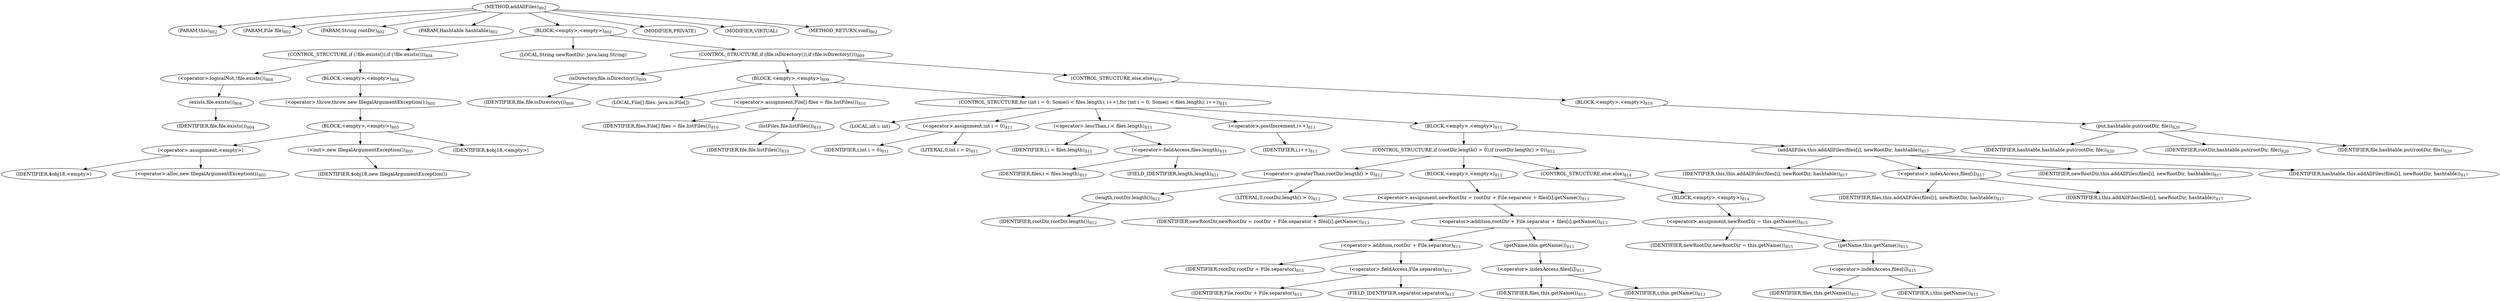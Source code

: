 digraph "addAllFiles" {  
"1709" [label = <(METHOD,addAllFiles)<SUB>802</SUB>> ]
"63" [label = <(PARAM,this)<SUB>802</SUB>> ]
"1710" [label = <(PARAM,File file)<SUB>802</SUB>> ]
"1711" [label = <(PARAM,String rootDir)<SUB>802</SUB>> ]
"1712" [label = <(PARAM,Hashtable hashtable)<SUB>802</SUB>> ]
"1713" [label = <(BLOCK,&lt;empty&gt;,&lt;empty&gt;)<SUB>802</SUB>> ]
"1714" [label = <(CONTROL_STRUCTURE,if (!file.exists()),if (!file.exists()))<SUB>804</SUB>> ]
"1715" [label = <(&lt;operator&gt;.logicalNot,!file.exists())<SUB>804</SUB>> ]
"1716" [label = <(exists,file.exists())<SUB>804</SUB>> ]
"1717" [label = <(IDENTIFIER,file,file.exists())<SUB>804</SUB>> ]
"1718" [label = <(BLOCK,&lt;empty&gt;,&lt;empty&gt;)<SUB>804</SUB>> ]
"1719" [label = <(&lt;operator&gt;.throw,throw new IllegalArgumentException();)<SUB>805</SUB>> ]
"1720" [label = <(BLOCK,&lt;empty&gt;,&lt;empty&gt;)<SUB>805</SUB>> ]
"1721" [label = <(&lt;operator&gt;.assignment,&lt;empty&gt;)> ]
"1722" [label = <(IDENTIFIER,$obj18,&lt;empty&gt;)> ]
"1723" [label = <(&lt;operator&gt;.alloc,new IllegalArgumentException())<SUB>805</SUB>> ]
"1724" [label = <(&lt;init&gt;,new IllegalArgumentException())<SUB>805</SUB>> ]
"1725" [label = <(IDENTIFIER,$obj18,new IllegalArgumentException())> ]
"1726" [label = <(IDENTIFIER,$obj18,&lt;empty&gt;)> ]
"1727" [label = <(LOCAL,String newRootDir: java.lang.String)> ]
"1728" [label = <(CONTROL_STRUCTURE,if (file.isDirectory()),if (file.isDirectory()))<SUB>809</SUB>> ]
"1729" [label = <(isDirectory,file.isDirectory())<SUB>809</SUB>> ]
"1730" [label = <(IDENTIFIER,file,file.isDirectory())<SUB>809</SUB>> ]
"1731" [label = <(BLOCK,&lt;empty&gt;,&lt;empty&gt;)<SUB>809</SUB>> ]
"1732" [label = <(LOCAL,File[] files: java.io.File[])> ]
"1733" [label = <(&lt;operator&gt;.assignment,File[] files = file.listFiles())<SUB>810</SUB>> ]
"1734" [label = <(IDENTIFIER,files,File[] files = file.listFiles())<SUB>810</SUB>> ]
"1735" [label = <(listFiles,file.listFiles())<SUB>810</SUB>> ]
"1736" [label = <(IDENTIFIER,file,file.listFiles())<SUB>810</SUB>> ]
"1737" [label = <(CONTROL_STRUCTURE,for (int i = 0; Some(i &lt; files.length); i++),for (int i = 0; Some(i &lt; files.length); i++))<SUB>811</SUB>> ]
"1738" [label = <(LOCAL,int i: int)> ]
"1739" [label = <(&lt;operator&gt;.assignment,int i = 0)<SUB>811</SUB>> ]
"1740" [label = <(IDENTIFIER,i,int i = 0)<SUB>811</SUB>> ]
"1741" [label = <(LITERAL,0,int i = 0)<SUB>811</SUB>> ]
"1742" [label = <(&lt;operator&gt;.lessThan,i &lt; files.length)<SUB>811</SUB>> ]
"1743" [label = <(IDENTIFIER,i,i &lt; files.length)<SUB>811</SUB>> ]
"1744" [label = <(&lt;operator&gt;.fieldAccess,files.length)<SUB>811</SUB>> ]
"1745" [label = <(IDENTIFIER,files,i &lt; files.length)<SUB>811</SUB>> ]
"1746" [label = <(FIELD_IDENTIFIER,length,length)<SUB>811</SUB>> ]
"1747" [label = <(&lt;operator&gt;.postIncrement,i++)<SUB>811</SUB>> ]
"1748" [label = <(IDENTIFIER,i,i++)<SUB>811</SUB>> ]
"1749" [label = <(BLOCK,&lt;empty&gt;,&lt;empty&gt;)<SUB>811</SUB>> ]
"1750" [label = <(CONTROL_STRUCTURE,if (rootDir.length() &gt; 0),if (rootDir.length() &gt; 0))<SUB>812</SUB>> ]
"1751" [label = <(&lt;operator&gt;.greaterThan,rootDir.length() &gt; 0)<SUB>812</SUB>> ]
"1752" [label = <(length,rootDir.length())<SUB>812</SUB>> ]
"1753" [label = <(IDENTIFIER,rootDir,rootDir.length())<SUB>812</SUB>> ]
"1754" [label = <(LITERAL,0,rootDir.length() &gt; 0)<SUB>812</SUB>> ]
"1755" [label = <(BLOCK,&lt;empty&gt;,&lt;empty&gt;)<SUB>812</SUB>> ]
"1756" [label = <(&lt;operator&gt;.assignment,newRootDir = rootDir + File.separator + files[i].getName())<SUB>813</SUB>> ]
"1757" [label = <(IDENTIFIER,newRootDir,newRootDir = rootDir + File.separator + files[i].getName())<SUB>813</SUB>> ]
"1758" [label = <(&lt;operator&gt;.addition,rootDir + File.separator + files[i].getName())<SUB>813</SUB>> ]
"1759" [label = <(&lt;operator&gt;.addition,rootDir + File.separator)<SUB>813</SUB>> ]
"1760" [label = <(IDENTIFIER,rootDir,rootDir + File.separator)<SUB>813</SUB>> ]
"1761" [label = <(&lt;operator&gt;.fieldAccess,File.separator)<SUB>813</SUB>> ]
"1762" [label = <(IDENTIFIER,File,rootDir + File.separator)<SUB>813</SUB>> ]
"1763" [label = <(FIELD_IDENTIFIER,separator,separator)<SUB>813</SUB>> ]
"1764" [label = <(getName,this.getName())<SUB>813</SUB>> ]
"1765" [label = <(&lt;operator&gt;.indexAccess,files[i])<SUB>813</SUB>> ]
"1766" [label = <(IDENTIFIER,files,this.getName())<SUB>813</SUB>> ]
"1767" [label = <(IDENTIFIER,i,this.getName())<SUB>813</SUB>> ]
"1768" [label = <(CONTROL_STRUCTURE,else,else)<SUB>814</SUB>> ]
"1769" [label = <(BLOCK,&lt;empty&gt;,&lt;empty&gt;)<SUB>814</SUB>> ]
"1770" [label = <(&lt;operator&gt;.assignment,newRootDir = this.getName())<SUB>815</SUB>> ]
"1771" [label = <(IDENTIFIER,newRootDir,newRootDir = this.getName())<SUB>815</SUB>> ]
"1772" [label = <(getName,this.getName())<SUB>815</SUB>> ]
"1773" [label = <(&lt;operator&gt;.indexAccess,files[i])<SUB>815</SUB>> ]
"1774" [label = <(IDENTIFIER,files,this.getName())<SUB>815</SUB>> ]
"1775" [label = <(IDENTIFIER,i,this.getName())<SUB>815</SUB>> ]
"1776" [label = <(addAllFiles,this.addAllFiles(files[i], newRootDir, hashtable))<SUB>817</SUB>> ]
"62" [label = <(IDENTIFIER,this,this.addAllFiles(files[i], newRootDir, hashtable))<SUB>817</SUB>> ]
"1777" [label = <(&lt;operator&gt;.indexAccess,files[i])<SUB>817</SUB>> ]
"1778" [label = <(IDENTIFIER,files,this.addAllFiles(files[i], newRootDir, hashtable))<SUB>817</SUB>> ]
"1779" [label = <(IDENTIFIER,i,this.addAllFiles(files[i], newRootDir, hashtable))<SUB>817</SUB>> ]
"1780" [label = <(IDENTIFIER,newRootDir,this.addAllFiles(files[i], newRootDir, hashtable))<SUB>817</SUB>> ]
"1781" [label = <(IDENTIFIER,hashtable,this.addAllFiles(files[i], newRootDir, hashtable))<SUB>817</SUB>> ]
"1782" [label = <(CONTROL_STRUCTURE,else,else)<SUB>819</SUB>> ]
"1783" [label = <(BLOCK,&lt;empty&gt;,&lt;empty&gt;)<SUB>819</SUB>> ]
"1784" [label = <(put,hashtable.put(rootDir, file))<SUB>820</SUB>> ]
"1785" [label = <(IDENTIFIER,hashtable,hashtable.put(rootDir, file))<SUB>820</SUB>> ]
"1786" [label = <(IDENTIFIER,rootDir,hashtable.put(rootDir, file))<SUB>820</SUB>> ]
"1787" [label = <(IDENTIFIER,file,hashtable.put(rootDir, file))<SUB>820</SUB>> ]
"1788" [label = <(MODIFIER,PRIVATE)> ]
"1789" [label = <(MODIFIER,VIRTUAL)> ]
"1790" [label = <(METHOD_RETURN,void)<SUB>802</SUB>> ]
  "1709" -> "63" 
  "1709" -> "1710" 
  "1709" -> "1711" 
  "1709" -> "1712" 
  "1709" -> "1713" 
  "1709" -> "1788" 
  "1709" -> "1789" 
  "1709" -> "1790" 
  "1713" -> "1714" 
  "1713" -> "1727" 
  "1713" -> "1728" 
  "1714" -> "1715" 
  "1714" -> "1718" 
  "1715" -> "1716" 
  "1716" -> "1717" 
  "1718" -> "1719" 
  "1719" -> "1720" 
  "1720" -> "1721" 
  "1720" -> "1724" 
  "1720" -> "1726" 
  "1721" -> "1722" 
  "1721" -> "1723" 
  "1724" -> "1725" 
  "1728" -> "1729" 
  "1728" -> "1731" 
  "1728" -> "1782" 
  "1729" -> "1730" 
  "1731" -> "1732" 
  "1731" -> "1733" 
  "1731" -> "1737" 
  "1733" -> "1734" 
  "1733" -> "1735" 
  "1735" -> "1736" 
  "1737" -> "1738" 
  "1737" -> "1739" 
  "1737" -> "1742" 
  "1737" -> "1747" 
  "1737" -> "1749" 
  "1739" -> "1740" 
  "1739" -> "1741" 
  "1742" -> "1743" 
  "1742" -> "1744" 
  "1744" -> "1745" 
  "1744" -> "1746" 
  "1747" -> "1748" 
  "1749" -> "1750" 
  "1749" -> "1776" 
  "1750" -> "1751" 
  "1750" -> "1755" 
  "1750" -> "1768" 
  "1751" -> "1752" 
  "1751" -> "1754" 
  "1752" -> "1753" 
  "1755" -> "1756" 
  "1756" -> "1757" 
  "1756" -> "1758" 
  "1758" -> "1759" 
  "1758" -> "1764" 
  "1759" -> "1760" 
  "1759" -> "1761" 
  "1761" -> "1762" 
  "1761" -> "1763" 
  "1764" -> "1765" 
  "1765" -> "1766" 
  "1765" -> "1767" 
  "1768" -> "1769" 
  "1769" -> "1770" 
  "1770" -> "1771" 
  "1770" -> "1772" 
  "1772" -> "1773" 
  "1773" -> "1774" 
  "1773" -> "1775" 
  "1776" -> "62" 
  "1776" -> "1777" 
  "1776" -> "1780" 
  "1776" -> "1781" 
  "1777" -> "1778" 
  "1777" -> "1779" 
  "1782" -> "1783" 
  "1783" -> "1784" 
  "1784" -> "1785" 
  "1784" -> "1786" 
  "1784" -> "1787" 
}
